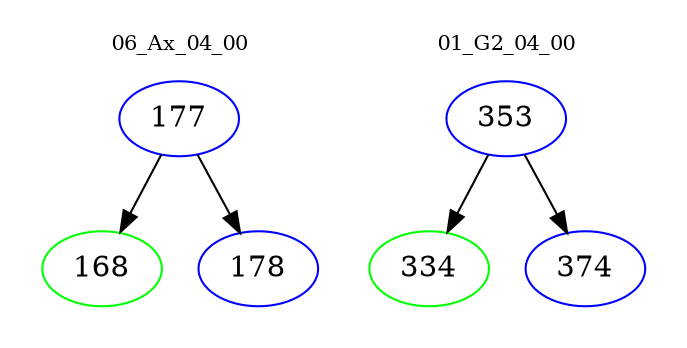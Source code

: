 digraph{
subgraph cluster_0 {
color = white
label = "06_Ax_04_00";
fontsize=10;
T0_177 [label="177", color="blue"]
T0_177 -> T0_168 [color="black"]
T0_168 [label="168", color="green"]
T0_177 -> T0_178 [color="black"]
T0_178 [label="178", color="blue"]
}
subgraph cluster_1 {
color = white
label = "01_G2_04_00";
fontsize=10;
T1_353 [label="353", color="blue"]
T1_353 -> T1_334 [color="black"]
T1_334 [label="334", color="green"]
T1_353 -> T1_374 [color="black"]
T1_374 [label="374", color="blue"]
}
}
